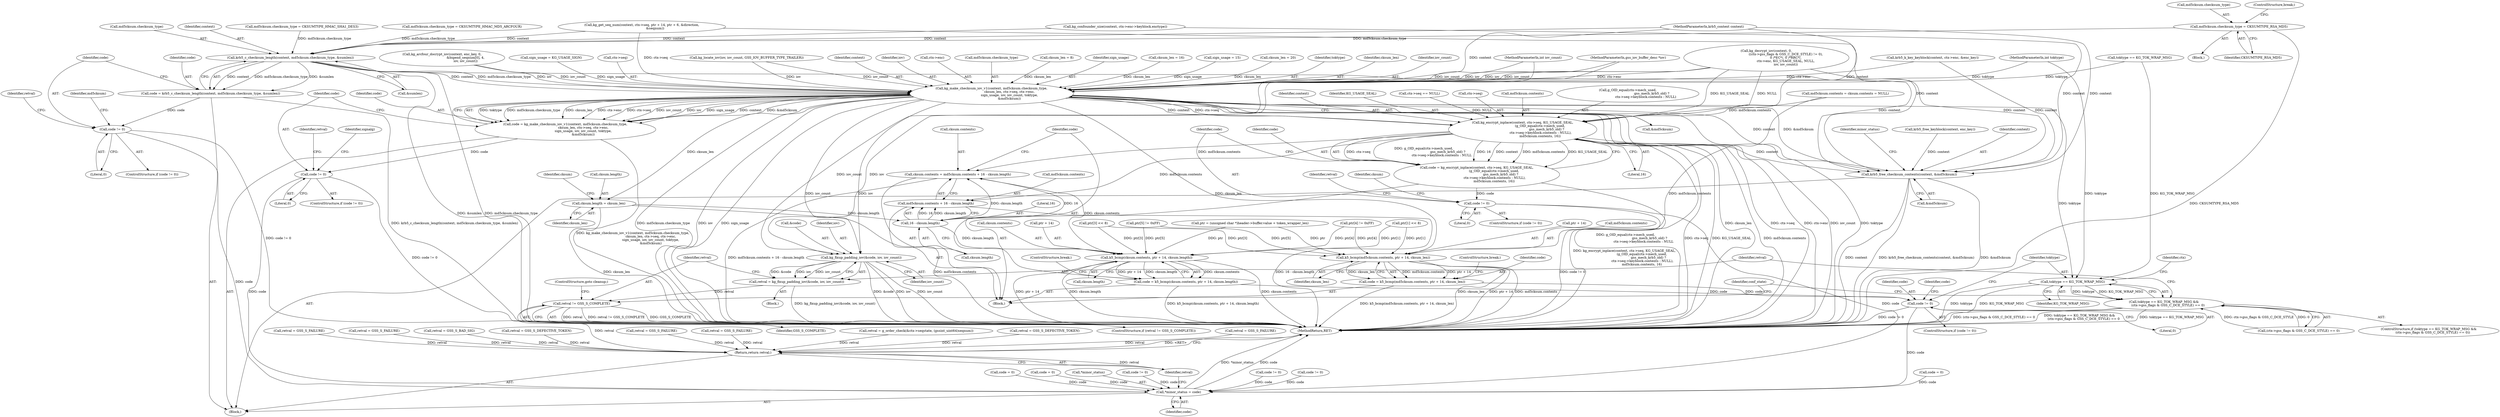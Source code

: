 digraph "0_krb5_e6ae703ae597d798e310368d52b8f38ee11c6a73_0@API" {
"1000581" [label="(Call,md5cksum.checksum_type = CKSUMTYPE_RSA_MD5)"];
"1000605" [label="(Call,krb5_c_checksum_length(context, md5cksum.checksum_type, &sumlen))"];
"1000603" [label="(Call,code = krb5_c_checksum_length(context, md5cksum.checksum_type, &sumlen))"];
"1000613" [label="(Call,code != 0)"];
"1000848" [label="(Call,*minor_status = code)"];
"1000628" [label="(Call,kg_make_checksum_iov_v1(context, md5cksum.checksum_type,\n                                   cksum_len, ctx->seq, ctx->enc,\n                                   sign_usage, iov, iov_count, toktype,\n                                   &md5cksum))"];
"1000626" [label="(Call,code = kg_make_checksum_iov_v1(context, md5cksum.checksum_type,\n                                   cksum_len, ctx->seq, ctx->enc,\n                                   sign_usage, iov, iov_count, toktype,\n                                   &md5cksum))"];
"1000647" [label="(Call,code != 0)"];
"1000662" [label="(Call,kg_encrypt_inplace(context, ctx->seq, KG_USAGE_SEAL,\n                                  (g_OID_equal(ctx->mech_used,\n                                               gss_mech_krb5_old) ?\n                                   ctx->seq->keyblock.contents : NULL),\n                                  md5cksum.contents, 16))"];
"1000660" [label="(Call,code = kg_encrypt_inplace(context, ctx->seq, KG_USAGE_SEAL,\n                                  (g_OID_equal(ctx->mech_used,\n                                               gss_mech_krb5_old) ?\n                                   ctx->seq->keyblock.contents : NULL),\n                                  md5cksum.contents, 16))"];
"1000687" [label="(Call,code != 0)"];
"1000700" [label="(Call,cksum.contents = md5cksum.contents + 16 - cksum.length)"];
"1000715" [label="(Call,k5_bcmp(cksum.contents, ptr + 14, cksum.length))"];
"1000713" [label="(Call,code = k5_bcmp(cksum.contents, ptr + 14, cksum.length))"];
"1000749" [label="(Call,code != 0)"];
"1000704" [label="(Call,md5cksum.contents + 16 - cksum.length)"];
"1000844" [label="(Call,krb5_free_checksum_contents(context, &md5cksum))"];
"1000695" [label="(Call,cksum.length = cksum_len)"];
"1000708" [label="(Call,16 - cksum.length)"];
"1000730" [label="(Call,k5_bcmp(md5cksum.contents, ptr + 14, cksum_len))"];
"1000728" [label="(Call,code = k5_bcmp(md5cksum.contents, ptr + 14, cksum_len))"];
"1000762" [label="(Call,toktype == KG_TOK_WRAP_MSG)"];
"1000761" [label="(Call,toktype == KG_TOK_WRAP_MSG &&\n        (ctx->gss_flags & GSS_C_DCE_STYLE) == 0)"];
"1000775" [label="(Call,kg_fixup_padding_iov(&code, iov, iov_count))"];
"1000773" [label="(Call,retval = kg_fixup_padding_iov(&code, iov, iov_count))"];
"1000781" [label="(Call,retval != GSS_S_COMPLETE)"];
"1000852" [label="(Return,return retval;)"];
"1000546" [label="(Call,kg_confounder_size(context, ctx->enc->keyblock.enctype))"];
"1000846" [label="(Call,&md5cksum)"];
"1000581" [label="(Call,md5cksum.checksum_type = CKSUMTYPE_RSA_MD5)"];
"1000696" [label="(Call,cksum.length)"];
"1000641" [label="(Identifier,iov)"];
"1000153" [label="(Call,md5cksum.contents = cksum.contents = NULL)"];
"1000756" [label="(Call,retval = GSS_S_BAD_SIG)"];
"1000612" [label="(ControlStructure,if (code != 0))"];
"1000765" [label="(Call,(ctx->gss_flags & GSS_C_DCE_STYLE) == 0)"];
"1000845" [label="(Identifier,context)"];
"1000419" [label="(Call,code != 0)"];
"1000768" [label="(Identifier,ctx)"];
"1000637" [label="(Call,ctx->enc)"];
"1000851" [label="(Identifier,code)"];
"1000536" [label="(Call,code != 0)"];
"1000373" [label="(Call,cksum_len = 8)"];
"1000697" [label="(Identifier,cksum)"];
"1000844" [label="(Call,krb5_free_checksum_contents(context, &md5cksum))"];
"1000615" [label="(Literal,0)"];
"1000750" [label="(Identifier,code)"];
"1000610" [label="(Call,&sumlen)"];
"1000119" [label="(Block,)"];
"1000740" [label="(Call,code = 0)"];
"1000640" [label="(Identifier,sign_usage)"];
"1000613" [label="(Call,code != 0)"];
"1000385" [label="(Call,cksum_len = 16)"];
"1000570" [label="(Call,retval = GSS_S_DEFECTIVE_TOKEN)"];
"1000266" [label="(Call,ptr[4] != 0xFF)"];
"1000603" [label="(Call,code = krb5_c_checksum_length(context, md5cksum.checksum_type, &sumlen))"];
"1000699" [label="(Identifier,cksum_len)"];
"1000380" [label="(Call,sign_usage = 15)"];
"1000633" [label="(Identifier,cksum_len)"];
"1000708" [label="(Call,16 - cksum.length)"];
"1000642" [label="(Identifier,iov_count)"];
"1000853" [label="(Identifier,retval)"];
"1000783" [label="(Identifier,GSS_S_COMPLETE)"];
"1000656" [label="(Identifier,signalg)"];
"1000749" [label="(Call,code != 0)"];
"1000686" [label="(ControlStructure,if (code != 0))"];
"1000498" [label="(Call,kg_arcfour_docrypt_iov(context, enc_key, 0,\n                                              &bigend_seqnum[0], 4,\n                                              iov, iov_count))"];
"1000141" [label="(Call,sign_usage = KG_USAGE_SIGN)"];
"1000772" [label="(Block,)"];
"1000651" [label="(Call,retval = GSS_S_FAILURE)"];
"1000779" [label="(Identifier,iov_count)"];
"1000710" [label="(Call,cksum.length)"];
"1000626" [label="(Call,code = kg_make_checksum_iov_v1(context, md5cksum.checksum_type,\n                                   cksum_len, ctx->seq, ctx->enc,\n                                   sign_usage, iov, iov_count, toktype,\n                                   &md5cksum))"];
"1000623" [label="(Identifier,md5cksum)"];
"1000430" [label="(Call,toktype == KG_TOK_WRAP_MSG)"];
"1000617" [label="(Call,retval = GSS_S_FAILURE)"];
"1000649" [label="(Literal,0)"];
"1000691" [label="(Call,retval = GSS_S_FAILURE)"];
"1000762" [label="(Call,toktype == KG_TOK_WRAP_MSG)"];
"1000606" [label="(Identifier,context)"];
"1000540" [label="(Call,retval = GSS_S_FAILURE)"];
"1000754" [label="(Identifier,code)"];
"1000688" [label="(Identifier,code)"];
"1000833" [label="(Call,retval = g_order_check(&ctx->seqstate, (gssint_uint64)seqnum))"];
"1000830" [label="(Call,code = 0)"];
"1000667" [label="(Identifier,KG_USAGE_SEAL)"];
"1000652" [label="(Identifier,retval)"];
"1000646" [label="(ControlStructure,if (code != 0))"];
"1000761" [label="(Call,toktype == KG_TOK_WRAP_MSG &&\n        (ctx->gss_flags & GSS_C_DCE_STYLE) == 0)"];
"1000403" [label="(Call,kg_get_seq_num(context, ctx->seq, ptr + 14, ptr + 6, &direction,\n                          &seqnum))"];
"1000582" [label="(Call,md5cksum.checksum_type)"];
"1000700" [label="(Call,cksum.contents = md5cksum.contents + 16 - cksum.length)"];
"1000662" [label="(Call,kg_encrypt_inplace(context, ctx->seq, KG_USAGE_SEAL,\n                                  (g_OID_equal(ctx->mech_used,\n                                               gss_mech_krb5_old) ?\n                                   ctx->seq->keyblock.contents : NULL),\n                                  md5cksum.contents, 16))"];
"1000787" [label="(Identifier,conf_state)"];
"1000605" [label="(Call,krb5_c_checksum_length(context, md5cksum.checksum_type, &sumlen))"];
"1000585" [label="(Identifier,CKSUMTYPE_RSA_MD5)"];
"1000247" [label="(Call,ptr[1] << 8)"];
"1000634" [label="(Call,ctx->seq)"];
"1000664" [label="(Call,ctx->seq)"];
"1000174" [label="(Call,kg_locate_iov(iov, iov_count, GSS_IOV_BUFFER_TYPE_TRAILER))"];
"1000628" [label="(Call,kg_make_checksum_iov_v1(context, md5cksum.checksum_type,\n                                   cksum_len, ctx->seq, ctx->enc,\n                                   sign_usage, iov, iov_count, toktype,\n                                   &md5cksum))"];
"1000689" [label="(Literal,0)"];
"1000714" [label="(Identifier,code)"];
"1000685" [label="(Literal,16)"];
"1000850" [label="(Identifier,minor_status)"];
"1000614" [label="(Identifier,code)"];
"1000753" [label="(Call,code = 0)"];
"1000774" [label="(Identifier,retval)"];
"1000595" [label="(Call,md5cksum.checksum_type = CKSUMTYPE_HMAC_SHA1_DES3)"];
"1000722" [label="(Call,cksum.length)"];
"1000782" [label="(Identifier,retval)"];
"1000854" [label="(MethodReturn,RET)"];
"1000629" [label="(Identifier,context)"];
"1000715" [label="(Call,k5_bcmp(cksum.contents, ptr + 14, cksum.length))"];
"1000695" [label="(Call,cksum.length = cksum_len)"];
"1000454" [label="(Call,krb5_k_key_keyblock(context, ctx->enc, &enc_key))"];
"1000738" [label="(ControlStructure,break;)"];
"1000110" [label="(MethodParameterIn,krb5_context context)"];
"1000588" [label="(Call,md5cksum.checksum_type = CKSUMTYPE_HMAC_MD5_ARCFOUR)"];
"1000764" [label="(Identifier,KG_TOK_WRAP_MSG)"];
"1000607" [label="(Call,md5cksum.checksum_type)"];
"1000113" [label="(MethodParameterIn,gss_iov_buffer_desc *iov)"];
"1000630" [label="(Call,md5cksum.checksum_type)"];
"1000849" [label="(Call,*minor_status)"];
"1000682" [label="(Call,md5cksum.contents)"];
"1000725" [label="(ControlStructure,break;)"];
"1000663" [label="(Identifier,context)"];
"1000748" [label="(ControlStructure,if (code != 0))"];
"1000713" [label="(Call,code = k5_bcmp(cksum.contents, ptr + 14, cksum.length))"];
"1000692" [label="(Identifier,retval)"];
"1000729" [label="(Identifier,code)"];
"1000576" [label="(Block,)"];
"1000660" [label="(Call,code = kg_encrypt_inplace(context, ctx->seq, KG_USAGE_SEAL,\n                                  (g_OID_equal(ctx->mech_used,\n                                               gss_mech_krb5_old) ?\n                                   ctx->seq->keyblock.contents : NULL),\n                                  md5cksum.contents, 16))"];
"1000730" [label="(Call,k5_bcmp(md5cksum.contents, ptr + 14, cksum_len))"];
"1000781" [label="(Call,retval != GSS_S_COMPLETE)"];
"1000763" [label="(Identifier,toktype)"];
"1000743" [label="(Call,retval = GSS_S_DEFECTIVE_TOKEN)"];
"1000701" [label="(Call,cksum.contents)"];
"1000229" [label="(Call,ptr = (unsigned char *)header->buffer.value + token_wrapper_len)"];
"1000716" [label="(Call,cksum.contents)"];
"1000627" [label="(Identifier,code)"];
"1000618" [label="(Identifier,retval)"];
"1000760" [label="(ControlStructure,if (toktype == KG_TOK_WRAP_MSG &&\n        (ctx->gss_flags & GSS_C_DCE_STYLE) == 0))"];
"1000773" [label="(Call,retval = kg_fixup_padding_iov(&code, iov, iov_count))"];
"1000657" [label="(Block,)"];
"1000586" [label="(ControlStructure,break;)"];
"1000776" [label="(Call,&code)"];
"1000734" [label="(Call,ptr + 14)"];
"1000647" [label="(Call,code != 0)"];
"1000462" [label="(Call,code != 0)"];
"1000516" [label="(Call,kg_decrypt_iov(context, 0,\n                                      ((ctx->gss_flags & GSS_C_DCE_STYLE) != 0),\n                                      0 /*EC*/, 0 /*RRC*/,\n                                      ctx->enc, KG_USAGE_SEAL, NULL,\n                                      iov, iov_count))"];
"1000271" [label="(Call,ptr[5] != 0xFF)"];
"1000644" [label="(Call,&md5cksum)"];
"1000114" [label="(MethodParameterIn,int iov_count)"];
"1000702" [label="(Identifier,cksum)"];
"1000390" [label="(Call,cksum_len = 20)"];
"1000784" [label="(ControlStructure,goto cleanup;)"];
"1000852" [label="(Return,return retval;)"];
"1000200" [label="(Call,ctx->seq == NULL)"];
"1000719" [label="(Call,ptr + 14)"];
"1000643" [label="(Identifier,toktype)"];
"1000737" [label="(Identifier,cksum_len)"];
"1000661" [label="(Identifier,code)"];
"1000731" [label="(Call,md5cksum.contents)"];
"1000778" [label="(Identifier,iov)"];
"1000751" [label="(Literal,0)"];
"1000775" [label="(Call,kg_fixup_padding_iov(&code, iov, iov_count))"];
"1000704" [label="(Call,md5cksum.contents + 16 - cksum.length)"];
"1000466" [label="(Call,retval = GSS_S_FAILURE)"];
"1000705" [label="(Call,md5cksum.contents)"];
"1000709" [label="(Literal,16)"];
"1000259" [label="(Call,ptr[3] << 8)"];
"1000728" [label="(Call,code = k5_bcmp(md5cksum.contents, ptr + 14, cksum_len))"];
"1000668" [label="(Call,g_OID_equal(ctx->mech_used,\n                                               gss_mech_krb5_old) ?\n                                   ctx->seq->keyblock.contents : NULL)"];
"1000509" [label="(Call,krb5_free_keyblock(context, enc_key))"];
"1000848" [label="(Call,*minor_status = code)"];
"1000648" [label="(Identifier,code)"];
"1000604" [label="(Identifier,code)"];
"1000687" [label="(Call,code != 0)"];
"1000118" [label="(MethodParameterIn,int toktype)"];
"1000780" [label="(ControlStructure,if (retval != GSS_S_COMPLETE))"];
"1000581" -> "1000576"  [label="AST: "];
"1000581" -> "1000585"  [label="CFG: "];
"1000582" -> "1000581"  [label="AST: "];
"1000585" -> "1000581"  [label="AST: "];
"1000586" -> "1000581"  [label="CFG: "];
"1000581" -> "1000854"  [label="DDG: CKSUMTYPE_RSA_MD5"];
"1000581" -> "1000605"  [label="DDG: md5cksum.checksum_type"];
"1000605" -> "1000603"  [label="AST: "];
"1000605" -> "1000610"  [label="CFG: "];
"1000606" -> "1000605"  [label="AST: "];
"1000607" -> "1000605"  [label="AST: "];
"1000610" -> "1000605"  [label="AST: "];
"1000603" -> "1000605"  [label="CFG: "];
"1000605" -> "1000854"  [label="DDG: md5cksum.checksum_type"];
"1000605" -> "1000854"  [label="DDG: &sumlen"];
"1000605" -> "1000603"  [label="DDG: context"];
"1000605" -> "1000603"  [label="DDG: md5cksum.checksum_type"];
"1000605" -> "1000603"  [label="DDG: &sumlen"];
"1000403" -> "1000605"  [label="DDG: context"];
"1000546" -> "1000605"  [label="DDG: context"];
"1000110" -> "1000605"  [label="DDG: context"];
"1000588" -> "1000605"  [label="DDG: md5cksum.checksum_type"];
"1000595" -> "1000605"  [label="DDG: md5cksum.checksum_type"];
"1000605" -> "1000628"  [label="DDG: context"];
"1000605" -> "1000628"  [label="DDG: md5cksum.checksum_type"];
"1000605" -> "1000844"  [label="DDG: context"];
"1000603" -> "1000119"  [label="AST: "];
"1000604" -> "1000603"  [label="AST: "];
"1000614" -> "1000603"  [label="CFG: "];
"1000603" -> "1000854"  [label="DDG: krb5_c_checksum_length(context, md5cksum.checksum_type, &sumlen)"];
"1000603" -> "1000613"  [label="DDG: code"];
"1000613" -> "1000612"  [label="AST: "];
"1000613" -> "1000615"  [label="CFG: "];
"1000614" -> "1000613"  [label="AST: "];
"1000615" -> "1000613"  [label="AST: "];
"1000618" -> "1000613"  [label="CFG: "];
"1000623" -> "1000613"  [label="CFG: "];
"1000613" -> "1000854"  [label="DDG: code != 0"];
"1000613" -> "1000848"  [label="DDG: code"];
"1000848" -> "1000119"  [label="AST: "];
"1000848" -> "1000851"  [label="CFG: "];
"1000849" -> "1000848"  [label="AST: "];
"1000851" -> "1000848"  [label="AST: "];
"1000853" -> "1000848"  [label="CFG: "];
"1000848" -> "1000854"  [label="DDG: code"];
"1000848" -> "1000854"  [label="DDG: *minor_status"];
"1000753" -> "1000848"  [label="DDG: code"];
"1000462" -> "1000848"  [label="DDG: code"];
"1000749" -> "1000848"  [label="DDG: code"];
"1000419" -> "1000848"  [label="DDG: code"];
"1000647" -> "1000848"  [label="DDG: code"];
"1000740" -> "1000848"  [label="DDG: code"];
"1000687" -> "1000848"  [label="DDG: code"];
"1000536" -> "1000848"  [label="DDG: code"];
"1000830" -> "1000848"  [label="DDG: code"];
"1000628" -> "1000626"  [label="AST: "];
"1000628" -> "1000644"  [label="CFG: "];
"1000629" -> "1000628"  [label="AST: "];
"1000630" -> "1000628"  [label="AST: "];
"1000633" -> "1000628"  [label="AST: "];
"1000634" -> "1000628"  [label="AST: "];
"1000637" -> "1000628"  [label="AST: "];
"1000640" -> "1000628"  [label="AST: "];
"1000641" -> "1000628"  [label="AST: "];
"1000642" -> "1000628"  [label="AST: "];
"1000643" -> "1000628"  [label="AST: "];
"1000644" -> "1000628"  [label="AST: "];
"1000626" -> "1000628"  [label="CFG: "];
"1000628" -> "1000854"  [label="DDG: toktype"];
"1000628" -> "1000854"  [label="DDG: md5cksum.checksum_type"];
"1000628" -> "1000854"  [label="DDG: iov"];
"1000628" -> "1000854"  [label="DDG: sign_usage"];
"1000628" -> "1000854"  [label="DDG: cksum_len"];
"1000628" -> "1000854"  [label="DDG: ctx->enc"];
"1000628" -> "1000854"  [label="DDG: ctx->seq"];
"1000628" -> "1000854"  [label="DDG: iov_count"];
"1000628" -> "1000626"  [label="DDG: toktype"];
"1000628" -> "1000626"  [label="DDG: md5cksum.checksum_type"];
"1000628" -> "1000626"  [label="DDG: cksum_len"];
"1000628" -> "1000626"  [label="DDG: ctx->enc"];
"1000628" -> "1000626"  [label="DDG: ctx->seq"];
"1000628" -> "1000626"  [label="DDG: iov_count"];
"1000628" -> "1000626"  [label="DDG: iov"];
"1000628" -> "1000626"  [label="DDG: sign_usage"];
"1000628" -> "1000626"  [label="DDG: context"];
"1000628" -> "1000626"  [label="DDG: &md5cksum"];
"1000110" -> "1000628"  [label="DDG: context"];
"1000390" -> "1000628"  [label="DDG: cksum_len"];
"1000385" -> "1000628"  [label="DDG: cksum_len"];
"1000373" -> "1000628"  [label="DDG: cksum_len"];
"1000403" -> "1000628"  [label="DDG: ctx->seq"];
"1000516" -> "1000628"  [label="DDG: ctx->enc"];
"1000516" -> "1000628"  [label="DDG: iov"];
"1000516" -> "1000628"  [label="DDG: iov_count"];
"1000454" -> "1000628"  [label="DDG: ctx->enc"];
"1000141" -> "1000628"  [label="DDG: sign_usage"];
"1000380" -> "1000628"  [label="DDG: sign_usage"];
"1000498" -> "1000628"  [label="DDG: iov"];
"1000498" -> "1000628"  [label="DDG: iov_count"];
"1000174" -> "1000628"  [label="DDG: iov"];
"1000174" -> "1000628"  [label="DDG: iov_count"];
"1000113" -> "1000628"  [label="DDG: iov"];
"1000114" -> "1000628"  [label="DDG: iov_count"];
"1000430" -> "1000628"  [label="DDG: toktype"];
"1000118" -> "1000628"  [label="DDG: toktype"];
"1000628" -> "1000662"  [label="DDG: context"];
"1000628" -> "1000662"  [label="DDG: ctx->seq"];
"1000628" -> "1000695"  [label="DDG: cksum_len"];
"1000628" -> "1000730"  [label="DDG: cksum_len"];
"1000628" -> "1000762"  [label="DDG: toktype"];
"1000628" -> "1000775"  [label="DDG: iov"];
"1000628" -> "1000775"  [label="DDG: iov_count"];
"1000628" -> "1000844"  [label="DDG: context"];
"1000628" -> "1000844"  [label="DDG: &md5cksum"];
"1000626" -> "1000119"  [label="AST: "];
"1000627" -> "1000626"  [label="AST: "];
"1000648" -> "1000626"  [label="CFG: "];
"1000626" -> "1000854"  [label="DDG: kg_make_checksum_iov_v1(context, md5cksum.checksum_type,\n                                   cksum_len, ctx->seq, ctx->enc,\n                                   sign_usage, iov, iov_count, toktype,\n                                   &md5cksum)"];
"1000626" -> "1000647"  [label="DDG: code"];
"1000647" -> "1000646"  [label="AST: "];
"1000647" -> "1000649"  [label="CFG: "];
"1000648" -> "1000647"  [label="AST: "];
"1000649" -> "1000647"  [label="AST: "];
"1000652" -> "1000647"  [label="CFG: "];
"1000656" -> "1000647"  [label="CFG: "];
"1000647" -> "1000854"  [label="DDG: code != 0"];
"1000662" -> "1000660"  [label="AST: "];
"1000662" -> "1000685"  [label="CFG: "];
"1000663" -> "1000662"  [label="AST: "];
"1000664" -> "1000662"  [label="AST: "];
"1000667" -> "1000662"  [label="AST: "];
"1000668" -> "1000662"  [label="AST: "];
"1000682" -> "1000662"  [label="AST: "];
"1000685" -> "1000662"  [label="AST: "];
"1000660" -> "1000662"  [label="CFG: "];
"1000662" -> "1000854"  [label="DDG: md5cksum.contents"];
"1000662" -> "1000854"  [label="DDG: g_OID_equal(ctx->mech_used,\n                                               gss_mech_krb5_old) ?\n                                   ctx->seq->keyblock.contents : NULL"];
"1000662" -> "1000854"  [label="DDG: ctx->seq"];
"1000662" -> "1000854"  [label="DDG: KG_USAGE_SEAL"];
"1000662" -> "1000660"  [label="DDG: ctx->seq"];
"1000662" -> "1000660"  [label="DDG: g_OID_equal(ctx->mech_used,\n                                               gss_mech_krb5_old) ?\n                                   ctx->seq->keyblock.contents : NULL"];
"1000662" -> "1000660"  [label="DDG: 16"];
"1000662" -> "1000660"  [label="DDG: context"];
"1000662" -> "1000660"  [label="DDG: md5cksum.contents"];
"1000662" -> "1000660"  [label="DDG: KG_USAGE_SEAL"];
"1000110" -> "1000662"  [label="DDG: context"];
"1000516" -> "1000662"  [label="DDG: KG_USAGE_SEAL"];
"1000516" -> "1000662"  [label="DDG: NULL"];
"1000200" -> "1000662"  [label="DDG: NULL"];
"1000153" -> "1000662"  [label="DDG: md5cksum.contents"];
"1000662" -> "1000700"  [label="DDG: md5cksum.contents"];
"1000662" -> "1000704"  [label="DDG: md5cksum.contents"];
"1000662" -> "1000844"  [label="DDG: context"];
"1000660" -> "1000657"  [label="AST: "];
"1000661" -> "1000660"  [label="AST: "];
"1000688" -> "1000660"  [label="CFG: "];
"1000660" -> "1000854"  [label="DDG: kg_encrypt_inplace(context, ctx->seq, KG_USAGE_SEAL,\n                                  (g_OID_equal(ctx->mech_used,\n                                               gss_mech_krb5_old) ?\n                                   ctx->seq->keyblock.contents : NULL),\n                                  md5cksum.contents, 16)"];
"1000660" -> "1000687"  [label="DDG: code"];
"1000687" -> "1000686"  [label="AST: "];
"1000687" -> "1000689"  [label="CFG: "];
"1000688" -> "1000687"  [label="AST: "];
"1000689" -> "1000687"  [label="AST: "];
"1000692" -> "1000687"  [label="CFG: "];
"1000697" -> "1000687"  [label="CFG: "];
"1000687" -> "1000854"  [label="DDG: code != 0"];
"1000700" -> "1000657"  [label="AST: "];
"1000700" -> "1000704"  [label="CFG: "];
"1000701" -> "1000700"  [label="AST: "];
"1000704" -> "1000700"  [label="AST: "];
"1000714" -> "1000700"  [label="CFG: "];
"1000700" -> "1000854"  [label="DDG: md5cksum.contents + 16 - cksum.length"];
"1000708" -> "1000700"  [label="DDG: 16"];
"1000708" -> "1000700"  [label="DDG: cksum.length"];
"1000700" -> "1000715"  [label="DDG: cksum.contents"];
"1000715" -> "1000713"  [label="AST: "];
"1000715" -> "1000722"  [label="CFG: "];
"1000716" -> "1000715"  [label="AST: "];
"1000719" -> "1000715"  [label="AST: "];
"1000722" -> "1000715"  [label="AST: "];
"1000713" -> "1000715"  [label="CFG: "];
"1000715" -> "1000854"  [label="DDG: cksum.contents"];
"1000715" -> "1000854"  [label="DDG: ptr + 14"];
"1000715" -> "1000854"  [label="DDG: cksum.length"];
"1000715" -> "1000713"  [label="DDG: cksum.contents"];
"1000715" -> "1000713"  [label="DDG: ptr + 14"];
"1000715" -> "1000713"  [label="DDG: cksum.length"];
"1000247" -> "1000715"  [label="DDG: ptr[1]"];
"1000259" -> "1000715"  [label="DDG: ptr[3]"];
"1000266" -> "1000715"  [label="DDG: ptr[4]"];
"1000271" -> "1000715"  [label="DDG: ptr[5]"];
"1000229" -> "1000715"  [label="DDG: ptr"];
"1000708" -> "1000715"  [label="DDG: cksum.length"];
"1000713" -> "1000657"  [label="AST: "];
"1000714" -> "1000713"  [label="AST: "];
"1000725" -> "1000713"  [label="CFG: "];
"1000713" -> "1000854"  [label="DDG: k5_bcmp(cksum.contents, ptr + 14, cksum.length)"];
"1000713" -> "1000749"  [label="DDG: code"];
"1000749" -> "1000748"  [label="AST: "];
"1000749" -> "1000751"  [label="CFG: "];
"1000750" -> "1000749"  [label="AST: "];
"1000751" -> "1000749"  [label="AST: "];
"1000754" -> "1000749"  [label="CFG: "];
"1000763" -> "1000749"  [label="CFG: "];
"1000749" -> "1000854"  [label="DDG: code != 0"];
"1000728" -> "1000749"  [label="DDG: code"];
"1000704" -> "1000708"  [label="CFG: "];
"1000705" -> "1000704"  [label="AST: "];
"1000708" -> "1000704"  [label="AST: "];
"1000704" -> "1000854"  [label="DDG: 16 - cksum.length"];
"1000704" -> "1000854"  [label="DDG: md5cksum.contents"];
"1000708" -> "1000704"  [label="DDG: 16"];
"1000708" -> "1000704"  [label="DDG: cksum.length"];
"1000844" -> "1000119"  [label="AST: "];
"1000844" -> "1000846"  [label="CFG: "];
"1000845" -> "1000844"  [label="AST: "];
"1000846" -> "1000844"  [label="AST: "];
"1000850" -> "1000844"  [label="CFG: "];
"1000844" -> "1000854"  [label="DDG: krb5_free_checksum_contents(context, &md5cksum)"];
"1000844" -> "1000854"  [label="DDG: &md5cksum"];
"1000844" -> "1000854"  [label="DDG: context"];
"1000454" -> "1000844"  [label="DDG: context"];
"1000403" -> "1000844"  [label="DDG: context"];
"1000509" -> "1000844"  [label="DDG: context"];
"1000546" -> "1000844"  [label="DDG: context"];
"1000516" -> "1000844"  [label="DDG: context"];
"1000110" -> "1000844"  [label="DDG: context"];
"1000695" -> "1000657"  [label="AST: "];
"1000695" -> "1000699"  [label="CFG: "];
"1000696" -> "1000695"  [label="AST: "];
"1000699" -> "1000695"  [label="AST: "];
"1000702" -> "1000695"  [label="CFG: "];
"1000695" -> "1000854"  [label="DDG: cksum_len"];
"1000695" -> "1000708"  [label="DDG: cksum.length"];
"1000708" -> "1000710"  [label="CFG: "];
"1000709" -> "1000708"  [label="AST: "];
"1000710" -> "1000708"  [label="AST: "];
"1000730" -> "1000728"  [label="AST: "];
"1000730" -> "1000737"  [label="CFG: "];
"1000731" -> "1000730"  [label="AST: "];
"1000734" -> "1000730"  [label="AST: "];
"1000737" -> "1000730"  [label="AST: "];
"1000728" -> "1000730"  [label="CFG: "];
"1000730" -> "1000854"  [label="DDG: ptr + 14"];
"1000730" -> "1000854"  [label="DDG: md5cksum.contents"];
"1000730" -> "1000854"  [label="DDG: cksum_len"];
"1000730" -> "1000728"  [label="DDG: md5cksum.contents"];
"1000730" -> "1000728"  [label="DDG: ptr + 14"];
"1000730" -> "1000728"  [label="DDG: cksum_len"];
"1000153" -> "1000730"  [label="DDG: md5cksum.contents"];
"1000247" -> "1000730"  [label="DDG: ptr[1]"];
"1000259" -> "1000730"  [label="DDG: ptr[3]"];
"1000266" -> "1000730"  [label="DDG: ptr[4]"];
"1000271" -> "1000730"  [label="DDG: ptr[5]"];
"1000229" -> "1000730"  [label="DDG: ptr"];
"1000728" -> "1000657"  [label="AST: "];
"1000729" -> "1000728"  [label="AST: "];
"1000738" -> "1000728"  [label="CFG: "];
"1000728" -> "1000854"  [label="DDG: k5_bcmp(md5cksum.contents, ptr + 14, cksum_len)"];
"1000762" -> "1000761"  [label="AST: "];
"1000762" -> "1000764"  [label="CFG: "];
"1000763" -> "1000762"  [label="AST: "];
"1000764" -> "1000762"  [label="AST: "];
"1000768" -> "1000762"  [label="CFG: "];
"1000761" -> "1000762"  [label="CFG: "];
"1000762" -> "1000854"  [label="DDG: toktype"];
"1000762" -> "1000854"  [label="DDG: KG_TOK_WRAP_MSG"];
"1000762" -> "1000761"  [label="DDG: toktype"];
"1000762" -> "1000761"  [label="DDG: KG_TOK_WRAP_MSG"];
"1000118" -> "1000762"  [label="DDG: toktype"];
"1000430" -> "1000762"  [label="DDG: KG_TOK_WRAP_MSG"];
"1000761" -> "1000760"  [label="AST: "];
"1000761" -> "1000765"  [label="CFG: "];
"1000765" -> "1000761"  [label="AST: "];
"1000774" -> "1000761"  [label="CFG: "];
"1000787" -> "1000761"  [label="CFG: "];
"1000761" -> "1000854"  [label="DDG: toktype == KG_TOK_WRAP_MSG"];
"1000761" -> "1000854"  [label="DDG: (ctx->gss_flags & GSS_C_DCE_STYLE) == 0"];
"1000761" -> "1000854"  [label="DDG: toktype == KG_TOK_WRAP_MSG &&\n        (ctx->gss_flags & GSS_C_DCE_STYLE) == 0"];
"1000765" -> "1000761"  [label="DDG: ctx->gss_flags & GSS_C_DCE_STYLE"];
"1000765" -> "1000761"  [label="DDG: 0"];
"1000775" -> "1000773"  [label="AST: "];
"1000775" -> "1000779"  [label="CFG: "];
"1000776" -> "1000775"  [label="AST: "];
"1000778" -> "1000775"  [label="AST: "];
"1000779" -> "1000775"  [label="AST: "];
"1000773" -> "1000775"  [label="CFG: "];
"1000775" -> "1000854"  [label="DDG: &code"];
"1000775" -> "1000854"  [label="DDG: iov"];
"1000775" -> "1000854"  [label="DDG: iov_count"];
"1000775" -> "1000773"  [label="DDG: &code"];
"1000775" -> "1000773"  [label="DDG: iov"];
"1000775" -> "1000773"  [label="DDG: iov_count"];
"1000113" -> "1000775"  [label="DDG: iov"];
"1000114" -> "1000775"  [label="DDG: iov_count"];
"1000773" -> "1000772"  [label="AST: "];
"1000774" -> "1000773"  [label="AST: "];
"1000782" -> "1000773"  [label="CFG: "];
"1000773" -> "1000854"  [label="DDG: kg_fixup_padding_iov(&code, iov, iov_count)"];
"1000773" -> "1000781"  [label="DDG: retval"];
"1000781" -> "1000780"  [label="AST: "];
"1000781" -> "1000783"  [label="CFG: "];
"1000782" -> "1000781"  [label="AST: "];
"1000783" -> "1000781"  [label="AST: "];
"1000784" -> "1000781"  [label="CFG: "];
"1000787" -> "1000781"  [label="CFG: "];
"1000781" -> "1000854"  [label="DDG: retval != GSS_S_COMPLETE"];
"1000781" -> "1000854"  [label="DDG: GSS_S_COMPLETE"];
"1000781" -> "1000854"  [label="DDG: retval"];
"1000781" -> "1000852"  [label="DDG: retval"];
"1000852" -> "1000119"  [label="AST: "];
"1000852" -> "1000853"  [label="CFG: "];
"1000853" -> "1000852"  [label="AST: "];
"1000854" -> "1000852"  [label="CFG: "];
"1000852" -> "1000854"  [label="DDG: <RET>"];
"1000853" -> "1000852"  [label="DDG: retval"];
"1000756" -> "1000852"  [label="DDG: retval"];
"1000617" -> "1000852"  [label="DDG: retval"];
"1000743" -> "1000852"  [label="DDG: retval"];
"1000466" -> "1000852"  [label="DDG: retval"];
"1000651" -> "1000852"  [label="DDG: retval"];
"1000691" -> "1000852"  [label="DDG: retval"];
"1000540" -> "1000852"  [label="DDG: retval"];
"1000570" -> "1000852"  [label="DDG: retval"];
"1000833" -> "1000852"  [label="DDG: retval"];
}
